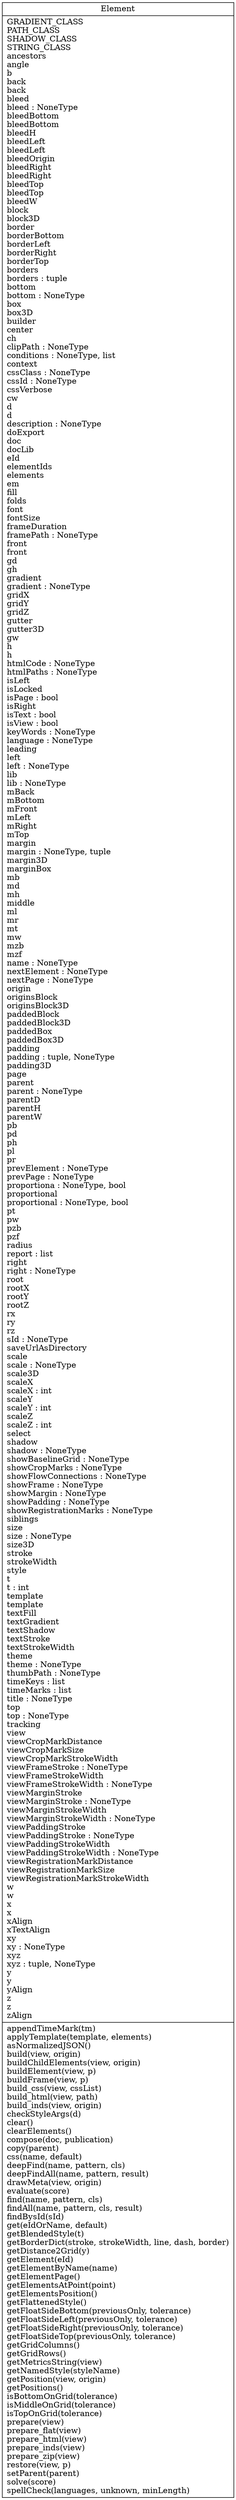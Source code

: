 digraph "classes_elements_element" {
charset="utf-8"
rankdir=BT
"0" [label="{Element|GRADIENT_CLASS\lPATH_CLASS\lSHADOW_CLASS\lSTRING_CLASS\lancestors\langle\lb\lback\lback\lbleed\lbleed : NoneType\lbleedBottom\lbleedBottom\lbleedH\lbleedLeft\lbleedLeft\lbleedOrigin\lbleedRight\lbleedRight\lbleedTop\lbleedTop\lbleedW\lblock\lblock3D\lborder\lborderBottom\lborderLeft\lborderRight\lborderTop\lborders\lborders : tuple\lbottom\lbottom : NoneType\lbox\lbox3D\lbuilder\lcenter\lch\lclipPath : NoneType\lconditions : NoneType, list\lcontext\lcssClass : NoneType\lcssId : NoneType\lcssVerbose\lcw\ld\ld\ldescription : NoneType\ldoExport\ldoc\ldocLib\leId\lelementIds\lelements\lem\lfill\lfolds\lfont\lfontSize\lframeDuration\lframePath : NoneType\lfront\lfront\lgd\lgh\lgradient\lgradient : NoneType\lgridX\lgridY\lgridZ\lgutter\lgutter3D\lgw\lh\lh\lhtmlCode : NoneType\lhtmlPaths : NoneType\lisLeft\lisLocked\lisPage : bool\lisRight\lisText : bool\lisView : bool\lkeyWords : NoneType\llanguage : NoneType\lleading\lleft\lleft : NoneType\llib\llib : NoneType\lmBack\lmBottom\lmFront\lmLeft\lmRight\lmTop\lmargin\lmargin : NoneType, tuple\lmargin3D\lmarginBox\lmb\lmd\lmh\lmiddle\lml\lmr\lmt\lmw\lmzb\lmzf\lname : NoneType\lnextElement : NoneType\lnextPage : NoneType\lorigin\loriginsBlock\loriginsBlock3D\lpaddedBlock\lpaddedBlock3D\lpaddedBox\lpaddedBox3D\lpadding\lpadding : tuple, NoneType\lpadding3D\lpage\lparent\lparent : NoneType\lparentD\lparentH\lparentW\lpb\lpd\lph\lpl\lpr\lprevElement : NoneType\lprevPage : NoneType\lproportiona : NoneType, bool\lproportional\lproportional : NoneType, bool\lpt\lpw\lpzb\lpzf\lradius\lreport : list\lright\lright : NoneType\lroot\lrootX\lrootY\lrootZ\lrx\lry\lrz\lsId : NoneType\lsaveUrlAsDirectory\lscale\lscale : NoneType\lscale3D\lscaleX\lscaleX : int\lscaleY\lscaleY : int\lscaleZ\lscaleZ : int\lselect\lshadow\lshadow : NoneType\lshowBaselineGrid : NoneType\lshowCropMarks : NoneType\lshowFlowConnections : NoneType\lshowFrame : NoneType\lshowMargin : NoneType\lshowPadding : NoneType\lshowRegistrationMarks : NoneType\lsiblings\lsize\lsize : NoneType\lsize3D\lstroke\lstrokeWidth\lstyle\lt\lt : int\ltemplate\ltemplate\ltextFill\ltextGradient\ltextShadow\ltextStroke\ltextStrokeWidth\ltheme\ltheme : NoneType\lthumbPath : NoneType\ltimeKeys : list\ltimeMarks : list\ltitle : NoneType\ltop\ltop : NoneType\ltracking\lview\lviewCropMarkDistance\lviewCropMarkSize\lviewCropMarkStrokeWidth\lviewFrameStroke : NoneType\lviewFrameStrokeWidth\lviewFrameStrokeWidth : NoneType\lviewMarginStroke\lviewMarginStroke : NoneType\lviewMarginStrokeWidth\lviewMarginStrokeWidth : NoneType\lviewPaddingStroke\lviewPaddingStroke : NoneType\lviewPaddingStrokeWidth\lviewPaddingStrokeWidth : NoneType\lviewRegistrationMarkDistance\lviewRegistrationMarkSize\lviewRegistrationMarkStrokeWidth\lw\lw\lx\lx\lxAlign\lxTextAlign\lxy\lxy : NoneType\lxyz\lxyz : tuple, NoneType\ly\ly\lyAlign\lz\lz\lzAlign\l|appendTimeMark(tm)\lapplyTemplate(template, elements)\lasNormalizedJSON()\lbuild(view, origin)\lbuildChildElements(view, origin)\lbuildElement(view, p)\lbuildFrame(view, p)\lbuild_css(view, cssList)\lbuild_html(view, path)\lbuild_inds(view, origin)\lcheckStyleArgs(d)\lclear()\lclearElements()\lcompose(doc, publication)\lcopy(parent)\lcss(name, default)\ldeepFind(name, pattern, cls)\ldeepFindAll(name, pattern, result)\ldrawMeta(view, origin)\levaluate(score)\lfind(name, pattern, cls)\lfindAll(name, pattern, cls, result)\lfindBysId(sId)\lget(eIdOrName, default)\lgetBlendedStyle(t)\lgetBorderDict(stroke, strokeWidth, line, dash, border)\lgetDistance2Grid(y)\lgetElement(eId)\lgetElementByName(name)\lgetElementPage()\lgetElementsAtPoint(point)\lgetElementsPosition()\lgetFlattenedStyle()\lgetFloatSideBottom(previousOnly, tolerance)\lgetFloatSideLeft(previousOnly, tolerance)\lgetFloatSideRight(previousOnly, tolerance)\lgetFloatSideTop(previousOnly, tolerance)\lgetGridColumns()\lgetGridRows()\lgetMetricsString(view)\lgetNamedStyle(styleName)\lgetPosition(view, origin)\lgetPositions()\lisBottomOnGrid(tolerance)\lisMiddleOnGrid(tolerance)\lisTopOnGrid(tolerance)\lprepare(view)\lprepare_flat(view)\lprepare_html(view)\lprepare_inds(view)\lprepare_zip(view)\lrestore(view, p)\lsetParent(parent)\lsolve(score)\lspellCheck(languages, unknown, minLength)\l}", shape="record"];
}

